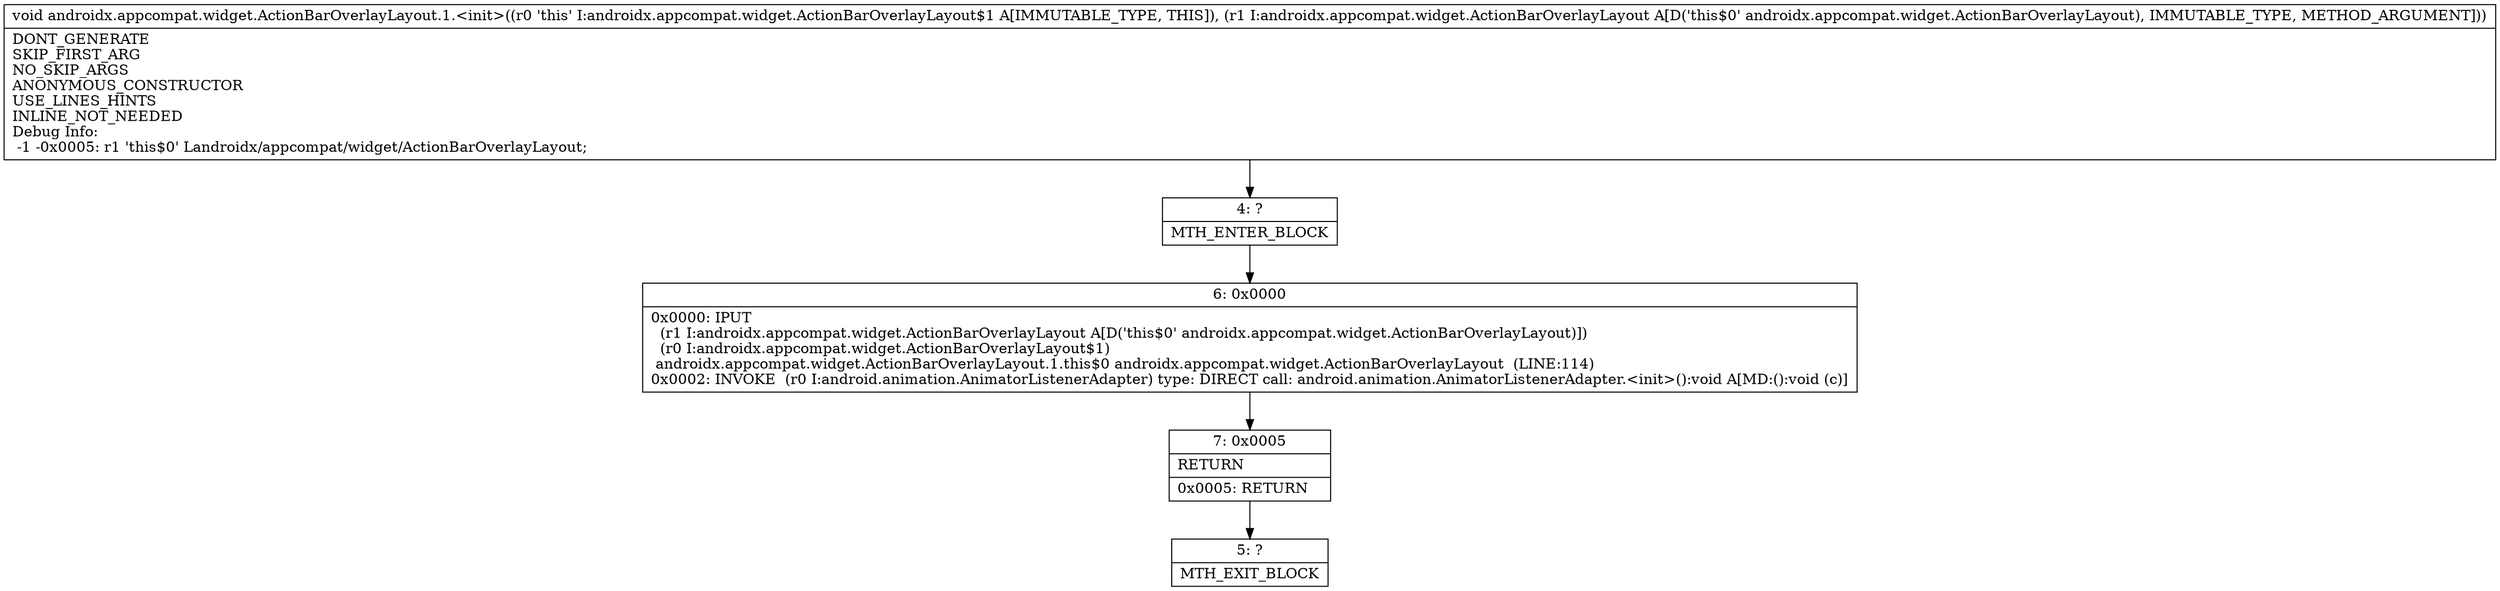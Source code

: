 digraph "CFG forandroidx.appcompat.widget.ActionBarOverlayLayout.1.\<init\>(Landroidx\/appcompat\/widget\/ActionBarOverlayLayout;)V" {
Node_4 [shape=record,label="{4\:\ ?|MTH_ENTER_BLOCK\l}"];
Node_6 [shape=record,label="{6\:\ 0x0000|0x0000: IPUT  \l  (r1 I:androidx.appcompat.widget.ActionBarOverlayLayout A[D('this$0' androidx.appcompat.widget.ActionBarOverlayLayout)])\l  (r0 I:androidx.appcompat.widget.ActionBarOverlayLayout$1)\l androidx.appcompat.widget.ActionBarOverlayLayout.1.this$0 androidx.appcompat.widget.ActionBarOverlayLayout  (LINE:114)\l0x0002: INVOKE  (r0 I:android.animation.AnimatorListenerAdapter) type: DIRECT call: android.animation.AnimatorListenerAdapter.\<init\>():void A[MD:():void (c)]\l}"];
Node_7 [shape=record,label="{7\:\ 0x0005|RETURN\l|0x0005: RETURN   \l}"];
Node_5 [shape=record,label="{5\:\ ?|MTH_EXIT_BLOCK\l}"];
MethodNode[shape=record,label="{void androidx.appcompat.widget.ActionBarOverlayLayout.1.\<init\>((r0 'this' I:androidx.appcompat.widget.ActionBarOverlayLayout$1 A[IMMUTABLE_TYPE, THIS]), (r1 I:androidx.appcompat.widget.ActionBarOverlayLayout A[D('this$0' androidx.appcompat.widget.ActionBarOverlayLayout), IMMUTABLE_TYPE, METHOD_ARGUMENT]))  | DONT_GENERATE\lSKIP_FIRST_ARG\lNO_SKIP_ARGS\lANONYMOUS_CONSTRUCTOR\lUSE_LINES_HINTS\lINLINE_NOT_NEEDED\lDebug Info:\l  \-1 \-0x0005: r1 'this$0' Landroidx\/appcompat\/widget\/ActionBarOverlayLayout;\l}"];
MethodNode -> Node_4;Node_4 -> Node_6;
Node_6 -> Node_7;
Node_7 -> Node_5;
}

